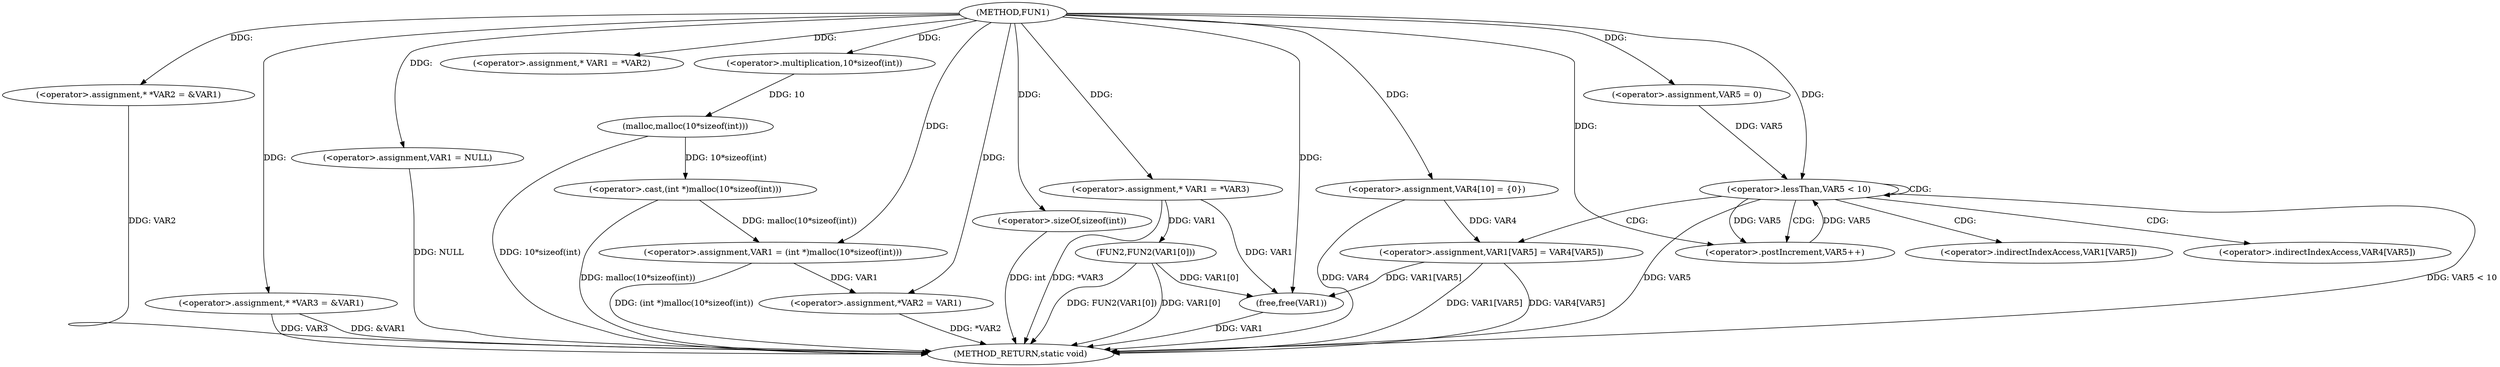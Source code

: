 digraph FUN1 {  
"1000100" [label = "(METHOD,FUN1)" ]
"1000169" [label = "(METHOD_RETURN,static void)" ]
"1000104" [label = "(<operator>.assignment,* *VAR2 = &VAR1)" ]
"1000109" [label = "(<operator>.assignment,* *VAR3 = &VAR1)" ]
"1000113" [label = "(<operator>.assignment,VAR1 = NULL)" ]
"1000118" [label = "(<operator>.assignment,* VAR1 = *VAR2)" ]
"1000122" [label = "(<operator>.assignment,VAR1 = (int *)malloc(10*sizeof(int)))" ]
"1000124" [label = "(<operator>.cast,(int *)malloc(10*sizeof(int)))" ]
"1000126" [label = "(malloc,malloc(10*sizeof(int)))" ]
"1000127" [label = "(<operator>.multiplication,10*sizeof(int))" ]
"1000129" [label = "(<operator>.sizeOf,sizeof(int))" ]
"1000131" [label = "(<operator>.assignment,*VAR2 = VAR1)" ]
"1000137" [label = "(<operator>.assignment,* VAR1 = *VAR3)" ]
"1000143" [label = "(<operator>.assignment,VAR4[10] = {0})" ]
"1000147" [label = "(<operator>.assignment,VAR5 = 0)" ]
"1000150" [label = "(<operator>.lessThan,VAR5 < 10)" ]
"1000153" [label = "(<operator>.postIncrement,VAR5++)" ]
"1000156" [label = "(<operator>.assignment,VAR1[VAR5] = VAR4[VAR5])" ]
"1000163" [label = "(FUN2,FUN2(VAR1[0]))" ]
"1000167" [label = "(free,free(VAR1))" ]
"1000157" [label = "(<operator>.indirectIndexAccess,VAR1[VAR5])" ]
"1000160" [label = "(<operator>.indirectIndexAccess,VAR4[VAR5])" ]
  "1000150" -> "1000169"  [ label = "DDG: VAR5"] 
  "1000156" -> "1000169"  [ label = "DDG: VAR1[VAR5]"] 
  "1000104" -> "1000169"  [ label = "DDG: VAR2"] 
  "1000156" -> "1000169"  [ label = "DDG: VAR4[VAR5]"] 
  "1000113" -> "1000169"  [ label = "DDG: NULL"] 
  "1000150" -> "1000169"  [ label = "DDG: VAR5 < 10"] 
  "1000163" -> "1000169"  [ label = "DDG: FUN2(VAR1[0])"] 
  "1000167" -> "1000169"  [ label = "DDG: VAR1"] 
  "1000129" -> "1000169"  [ label = "DDG: int"] 
  "1000163" -> "1000169"  [ label = "DDG: VAR1[0]"] 
  "1000124" -> "1000169"  [ label = "DDG: malloc(10*sizeof(int))"] 
  "1000131" -> "1000169"  [ label = "DDG: *VAR2"] 
  "1000137" -> "1000169"  [ label = "DDG: *VAR3"] 
  "1000143" -> "1000169"  [ label = "DDG: VAR4"] 
  "1000126" -> "1000169"  [ label = "DDG: 10*sizeof(int)"] 
  "1000109" -> "1000169"  [ label = "DDG: VAR3"] 
  "1000109" -> "1000169"  [ label = "DDG: &VAR1"] 
  "1000122" -> "1000169"  [ label = "DDG: (int *)malloc(10*sizeof(int))"] 
  "1000100" -> "1000104"  [ label = "DDG: "] 
  "1000100" -> "1000109"  [ label = "DDG: "] 
  "1000100" -> "1000113"  [ label = "DDG: "] 
  "1000100" -> "1000118"  [ label = "DDG: "] 
  "1000124" -> "1000122"  [ label = "DDG: malloc(10*sizeof(int))"] 
  "1000100" -> "1000122"  [ label = "DDG: "] 
  "1000126" -> "1000124"  [ label = "DDG: 10*sizeof(int)"] 
  "1000127" -> "1000126"  [ label = "DDG: 10"] 
  "1000100" -> "1000127"  [ label = "DDG: "] 
  "1000100" -> "1000129"  [ label = "DDG: "] 
  "1000122" -> "1000131"  [ label = "DDG: VAR1"] 
  "1000100" -> "1000131"  [ label = "DDG: "] 
  "1000100" -> "1000137"  [ label = "DDG: "] 
  "1000100" -> "1000143"  [ label = "DDG: "] 
  "1000100" -> "1000147"  [ label = "DDG: "] 
  "1000147" -> "1000150"  [ label = "DDG: VAR5"] 
  "1000153" -> "1000150"  [ label = "DDG: VAR5"] 
  "1000100" -> "1000150"  [ label = "DDG: "] 
  "1000150" -> "1000153"  [ label = "DDG: VAR5"] 
  "1000100" -> "1000153"  [ label = "DDG: "] 
  "1000143" -> "1000156"  [ label = "DDG: VAR4"] 
  "1000137" -> "1000163"  [ label = "DDG: VAR1"] 
  "1000163" -> "1000167"  [ label = "DDG: VAR1[0]"] 
  "1000156" -> "1000167"  [ label = "DDG: VAR1[VAR5]"] 
  "1000137" -> "1000167"  [ label = "DDG: VAR1"] 
  "1000100" -> "1000167"  [ label = "DDG: "] 
  "1000150" -> "1000156"  [ label = "CDG: "] 
  "1000150" -> "1000160"  [ label = "CDG: "] 
  "1000150" -> "1000153"  [ label = "CDG: "] 
  "1000150" -> "1000150"  [ label = "CDG: "] 
  "1000150" -> "1000157"  [ label = "CDG: "] 
}
